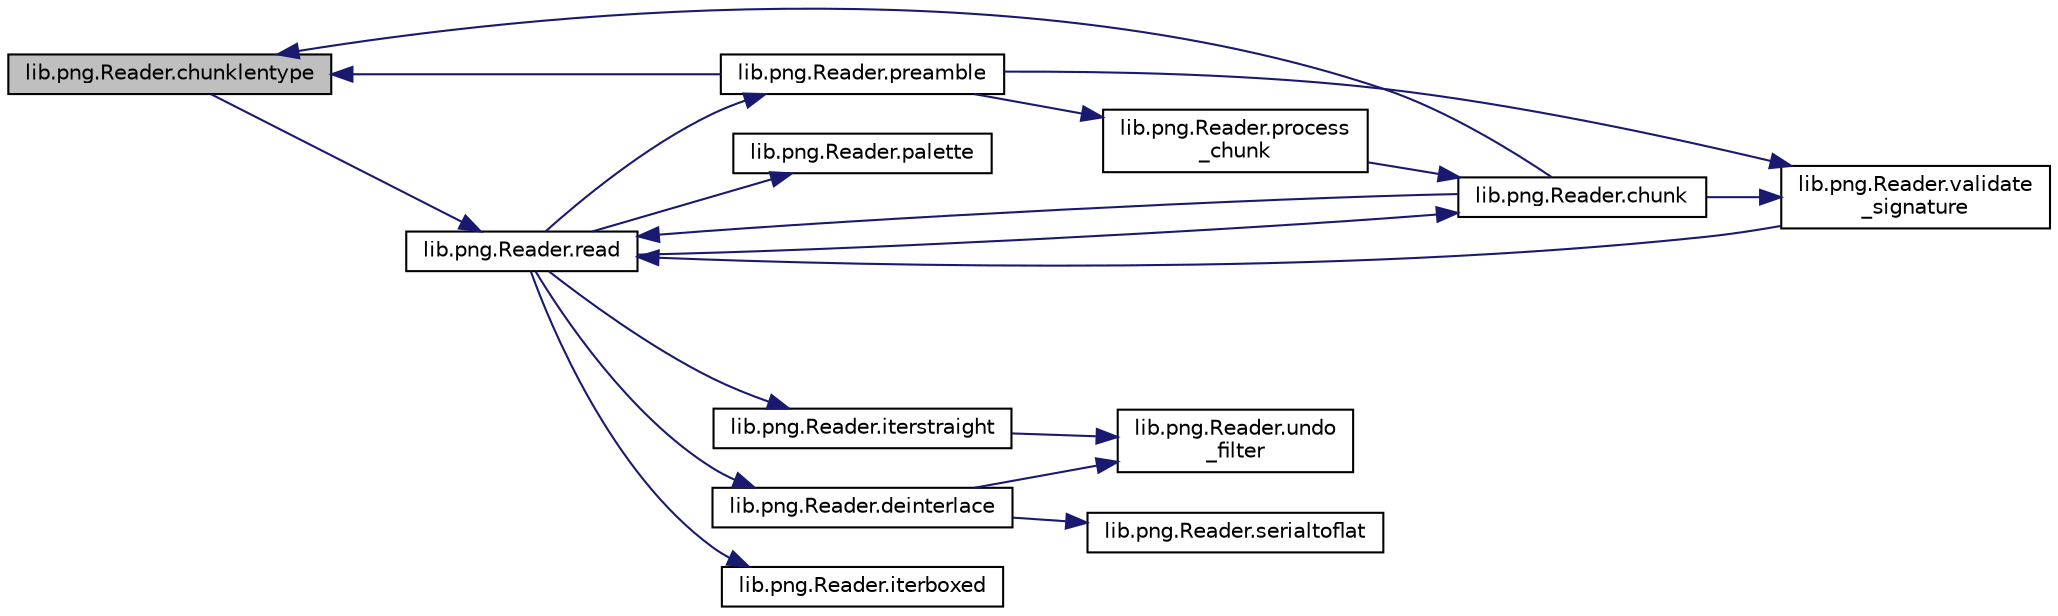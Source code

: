 digraph "lib.png.Reader.chunklentype"
{
  edge [fontname="Helvetica",fontsize="10",labelfontname="Helvetica",labelfontsize="10"];
  node [fontname="Helvetica",fontsize="10",shape=record];
  rankdir="LR";
  Node106 [label="lib.png.Reader.chunklentype",height=0.2,width=0.4,color="black", fillcolor="grey75", style="filled", fontcolor="black"];
  Node106 -> Node107 [color="midnightblue",fontsize="10",style="solid",fontname="Helvetica"];
  Node107 [label="lib.png.Reader.read",height=0.2,width=0.4,color="black", fillcolor="white", style="filled",URL="$classlib_1_1png_1_1_reader.html#abee96e12fc05a9024ebf916b1b90ac44"];
  Node107 -> Node108 [color="midnightblue",fontsize="10",style="solid",fontname="Helvetica"];
  Node108 [label="lib.png.Reader.chunk",height=0.2,width=0.4,color="black", fillcolor="white", style="filled",URL="$classlib_1_1png_1_1_reader.html#ab9802ec7e407d1ea9e5f69b9a0af1ed0"];
  Node108 -> Node109 [color="midnightblue",fontsize="10",style="solid",fontname="Helvetica"];
  Node109 [label="lib.png.Reader.validate\l_signature",height=0.2,width=0.4,color="black", fillcolor="white", style="filled",URL="$classlib_1_1png_1_1_reader.html#a7b26c3bd2f93d45ee288aee22b4ecfff"];
  Node109 -> Node107 [color="midnightblue",fontsize="10",style="solid",fontname="Helvetica"];
  Node108 -> Node106 [color="midnightblue",fontsize="10",style="solid",fontname="Helvetica"];
  Node108 -> Node107 [color="midnightblue",fontsize="10",style="solid",fontname="Helvetica"];
  Node107 -> Node110 [color="midnightblue",fontsize="10",style="solid",fontname="Helvetica"];
  Node110 [label="lib.png.Reader.preamble",height=0.2,width=0.4,color="black", fillcolor="white", style="filled",URL="$classlib_1_1png_1_1_reader.html#a9633656b8407495c98265f78ef92ad10"];
  Node110 -> Node109 [color="midnightblue",fontsize="10",style="solid",fontname="Helvetica"];
  Node110 -> Node106 [color="midnightblue",fontsize="10",style="solid",fontname="Helvetica"];
  Node110 -> Node111 [color="midnightblue",fontsize="10",style="solid",fontname="Helvetica"];
  Node111 [label="lib.png.Reader.process\l_chunk",height=0.2,width=0.4,color="black", fillcolor="white", style="filled",URL="$classlib_1_1png_1_1_reader.html#a26bf1df6ac7fca542b8dc0d035009ce8"];
  Node111 -> Node108 [color="midnightblue",fontsize="10",style="solid",fontname="Helvetica"];
  Node107 -> Node112 [color="midnightblue",fontsize="10",style="solid",fontname="Helvetica"];
  Node112 [label="lib.png.Reader.deinterlace",height=0.2,width=0.4,color="black", fillcolor="white", style="filled",URL="$classlib_1_1png_1_1_reader.html#a19ec9a186e3fdf3a57601b3450ee0f5e"];
  Node112 -> Node113 [color="midnightblue",fontsize="10",style="solid",fontname="Helvetica"];
  Node113 [label="lib.png.Reader.undo\l_filter",height=0.2,width=0.4,color="black", fillcolor="white", style="filled",URL="$classlib_1_1png_1_1_reader.html#af232a3eecd4d1644beba2d144feb76c7"];
  Node112 -> Node114 [color="midnightblue",fontsize="10",style="solid",fontname="Helvetica"];
  Node114 [label="lib.png.Reader.serialtoflat",height=0.2,width=0.4,color="black", fillcolor="white", style="filled",URL="$classlib_1_1png_1_1_reader.html#a95f04a6a71588837a20247ce4a34423f"];
  Node107 -> Node115 [color="midnightblue",fontsize="10",style="solid",fontname="Helvetica"];
  Node115 [label="lib.png.Reader.iterboxed",height=0.2,width=0.4,color="black", fillcolor="white", style="filled",URL="$classlib_1_1png_1_1_reader.html#a5e9f2064e8d50af178d6e8d5aea74b47"];
  Node107 -> Node116 [color="midnightblue",fontsize="10",style="solid",fontname="Helvetica"];
  Node116 [label="lib.png.Reader.iterstraight",height=0.2,width=0.4,color="black", fillcolor="white", style="filled",URL="$classlib_1_1png_1_1_reader.html#a46a25b00de431ed820a6624870aaff90"];
  Node116 -> Node113 [color="midnightblue",fontsize="10",style="solid",fontname="Helvetica"];
  Node107 -> Node117 [color="midnightblue",fontsize="10",style="solid",fontname="Helvetica"];
  Node117 [label="lib.png.Reader.palette",height=0.2,width=0.4,color="black", fillcolor="white", style="filled",URL="$classlib_1_1png_1_1_reader.html#a68fbc2d1cdf23f0844ab0b40fe4f0803"];
}
